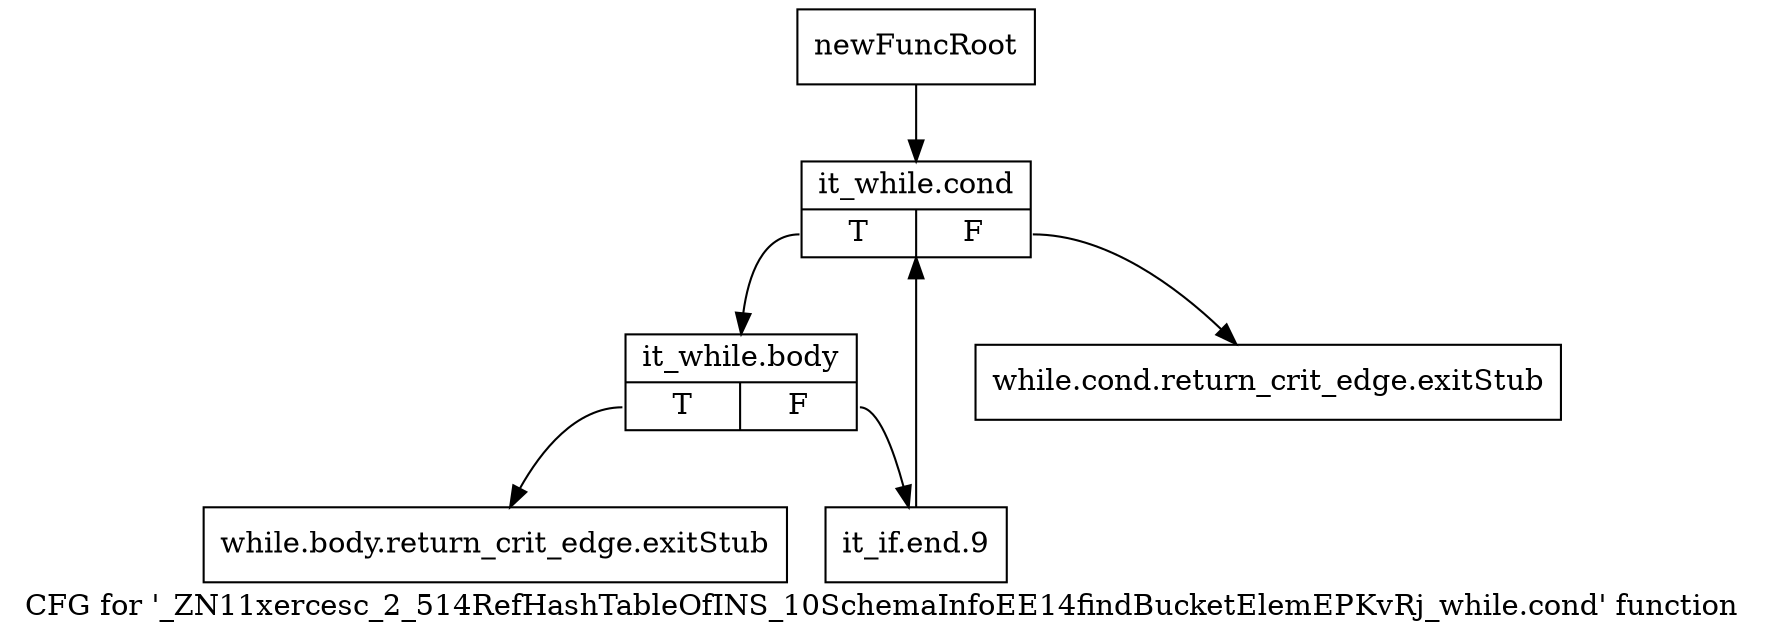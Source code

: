 digraph "CFG for '_ZN11xercesc_2_514RefHashTableOfINS_10SchemaInfoEE14findBucketElemEPKvRj_while.cond' function" {
	label="CFG for '_ZN11xercesc_2_514RefHashTableOfINS_10SchemaInfoEE14findBucketElemEPKvRj_while.cond' function";

	Node0x9aa1050 [shape=record,label="{newFuncRoot}"];
	Node0x9aa1050 -> Node0x9aa1140;
	Node0x9aa10a0 [shape=record,label="{while.cond.return_crit_edge.exitStub}"];
	Node0x9aa10f0 [shape=record,label="{while.body.return_crit_edge.exitStub}"];
	Node0x9aa1140 [shape=record,label="{it_while.cond|{<s0>T|<s1>F}}"];
	Node0x9aa1140:s0 -> Node0x9aa1190;
	Node0x9aa1140:s1 -> Node0x9aa10a0;
	Node0x9aa1190 [shape=record,label="{it_while.body|{<s0>T|<s1>F}}"];
	Node0x9aa1190:s0 -> Node0x9aa10f0;
	Node0x9aa1190:s1 -> Node0x9aa11e0;
	Node0x9aa11e0 [shape=record,label="{it_if.end.9}"];
	Node0x9aa11e0 -> Node0x9aa1140;
}
